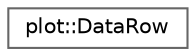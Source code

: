 digraph "Graphical Class Hierarchy"
{
 // LATEX_PDF_SIZE
  bgcolor="transparent";
  edge [fontname=Helvetica,fontsize=10,labelfontname=Helvetica,labelfontsize=10];
  node [fontname=Helvetica,fontsize=10,shape=box,height=0.2,width=0.4];
  rankdir="LR";
  Node0 [id="Node000000",label="plot::DataRow",height=0.2,width=0.4,color="grey40", fillcolor="white", style="filled",URL="$structplot_1_1DataRow.html",tooltip="Data structure to hold a single row of data from the CSV file. This structure is used to store the re..."];
}
